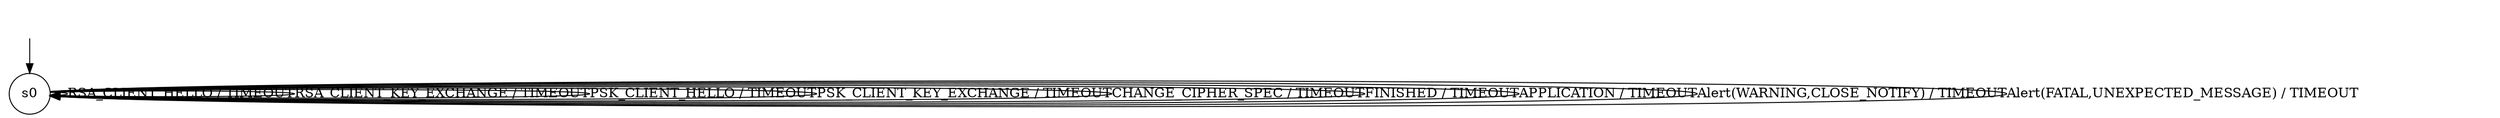 digraph g {
__start0 [label="" shape="none"];

	s0 [shape="circle" label="s0"];
	s0 -> s0 [label="RSA_CLIENT_HELLO / TIMEOUT"];
	s0 -> s0 [label="RSA_CLIENT_KEY_EXCHANGE / TIMEOUT"];
	s0 -> s0 [label="PSK_CLIENT_HELLO / TIMEOUT"];
	s0 -> s0 [label="PSK_CLIENT_KEY_EXCHANGE / TIMEOUT"];
	s0 -> s0 [label="CHANGE_CIPHER_SPEC / TIMEOUT"];
	s0 -> s0 [label="FINISHED / TIMEOUT"];
	s0 -> s0 [label="APPLICATION / TIMEOUT"];
	s0 -> s0 [label="Alert(WARNING,CLOSE_NOTIFY) / TIMEOUT"];
	s0 -> s0 [label="Alert(FATAL,UNEXPECTED_MESSAGE) / TIMEOUT"];

__start0 -> s0;
}
